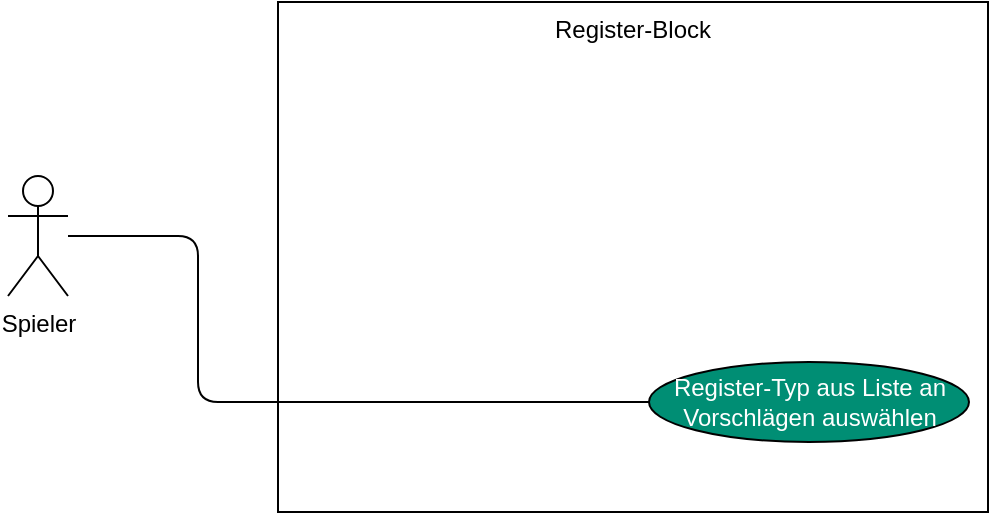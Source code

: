 <mxfile version="22.1.4" type="github">
  <diagram name="Seite-1" id="h7wNEBK0KEhB03XP5PrL">
    <mxGraphModel dx="1009" dy="542" grid="1" gridSize="10" guides="1" tooltips="1" connect="1" arrows="1" fold="1" page="1" pageScale="1" pageWidth="827" pageHeight="1169" math="0" shadow="0">
      <root>
        <mxCell id="0" />
        <mxCell id="1" parent="0" />
        <mxCell id="iEA6sKIrV9Nq9yG-ER1Z-1" value="Register-Block" style="whiteSpace=wrap;html=1;fillColor=none;verticalAlign=top;" vertex="1" parent="1">
          <mxGeometry x="255" y="147" width="355" height="255" as="geometry" />
        </mxCell>
        <mxCell id="iEA6sKIrV9Nq9yG-ER1Z-4" value="Spieler" style="shape=umlActor;verticalLabelPosition=bottom;labelBackgroundColor=#ffffff;verticalAlign=top;html=1;fillColor=none;" vertex="1" parent="1">
          <mxGeometry x="120" y="234" width="30" height="60" as="geometry" />
        </mxCell>
        <mxCell id="iEA6sKIrV9Nq9yG-ER1Z-5" value="Register-Typ aus Liste an Vorschlägen auswählen" style="ellipse;whiteSpace=wrap;html=1;fillColor=#008e74;fontColor=#FFFFFF;" vertex="1" parent="1">
          <mxGeometry x="440.5" y="327" width="160" height="40" as="geometry" />
        </mxCell>
        <mxCell id="iEA6sKIrV9Nq9yG-ER1Z-9" style="edgeStyle=orthogonalEdgeStyle;orthogonalLoop=1;jettySize=auto;html=1;endArrow=none;endFill=0;rounded=1;" edge="1" parent="1" target="iEA6sKIrV9Nq9yG-ER1Z-5">
          <mxGeometry relative="1" as="geometry">
            <Array as="points">
              <mxPoint x="215" y="264" />
              <mxPoint x="215" y="347" />
            </Array>
            <mxPoint x="150" y="264" as="sourcePoint" />
            <mxPoint x="345.5" y="314.5" as="targetPoint" />
          </mxGeometry>
        </mxCell>
      </root>
    </mxGraphModel>
  </diagram>
</mxfile>
